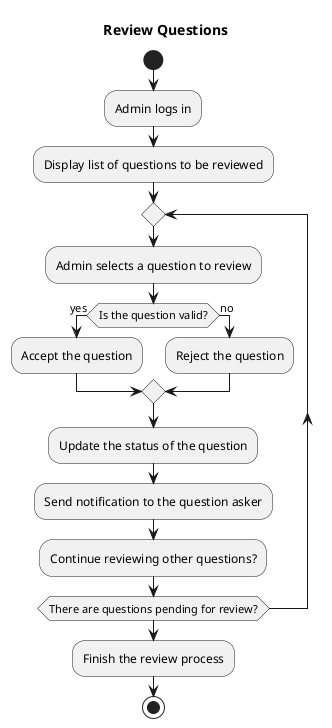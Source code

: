 @startuml
title Review Questions

start
:Admin logs in;
:Display list of questions to be reviewed;
repeat
  :Admin selects a question to review;
  if (Is the question valid?) then (yes)
    :Accept the question;
  else (no)
    :Reject the question;
  endif
  :Update the status of the question;
  :Send notification to the question asker;
  :Continue reviewing other questions?;
repeat while (There are questions pending for review?)
:Finish the review process;
stop

@enduml
